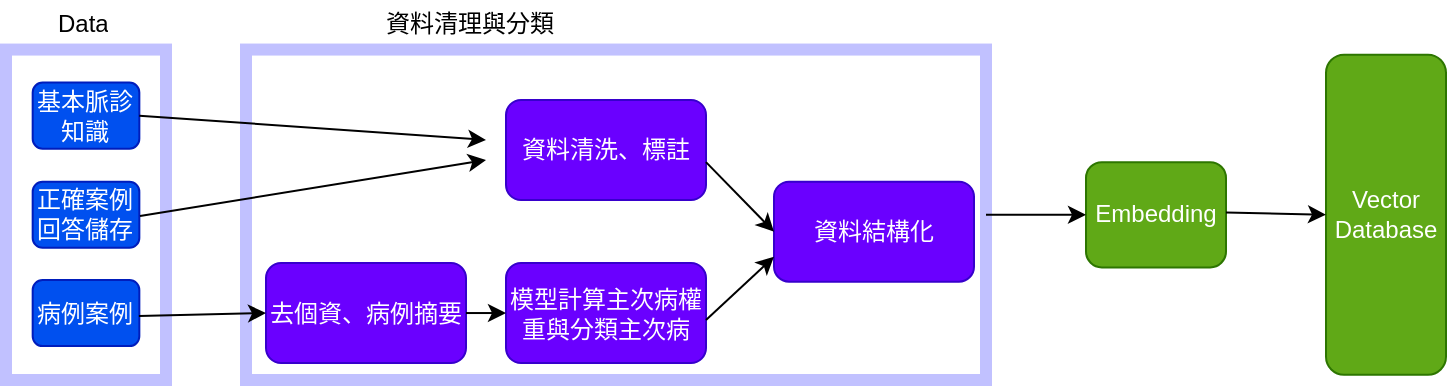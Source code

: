 <mxfile version="28.0.6">
  <diagram name="第 1 页" id="BtNhq_2UX-i7anlbKm80">
    <mxGraphModel dx="812" dy="698" grid="1" gridSize="10" guides="1" tooltips="1" connect="1" arrows="1" fold="1" page="1" pageScale="1" pageWidth="827" pageHeight="1169" math="0" shadow="0">
      <root>
        <mxCell id="0" />
        <mxCell id="1" parent="0" />
        <mxCell id="yGqx7VnE_S3cJEANsDvQ-7" value="Vector&lt;div&gt;Database&lt;/div&gt;" style="rounded=1;whiteSpace=wrap;html=1;fillColor=#60a917;fontColor=#ffffff;strokeColor=#2D7600;" vertex="1" parent="1">
          <mxGeometry x="690" y="197.38" width="60" height="160" as="geometry" />
        </mxCell>
        <mxCell id="yGqx7VnE_S3cJEANsDvQ-5" value="" style="rounded=0;whiteSpace=wrap;html=1;opacity=30;strokeColor=#3333FF;strokeWidth=6;" vertex="1" parent="1">
          <mxGeometry x="30" y="194.783" width="80" height="165.217" as="geometry" />
        </mxCell>
        <mxCell id="yGqx7VnE_S3cJEANsDvQ-2" value="基本脈診知識" style="rounded=1;whiteSpace=wrap;html=1;fillColor=#0050ef;fontColor=#ffffff;strokeColor=#001DBC;" vertex="1" parent="1">
          <mxGeometry x="43.333" y="211.304" width="53.333" height="33.043" as="geometry" />
        </mxCell>
        <mxCell id="yGqx7VnE_S3cJEANsDvQ-3" value="病例案例" style="rounded=1;whiteSpace=wrap;html=1;fillColor=#0050ef;fontColor=#ffffff;strokeColor=#001DBC;" vertex="1" parent="1">
          <mxGeometry x="43.333" y="310.0" width="53.333" height="33.043" as="geometry" />
        </mxCell>
        <mxCell id="yGqx7VnE_S3cJEANsDvQ-4" value="正確案例&lt;div&gt;回答儲存&lt;/div&gt;" style="rounded=1;whiteSpace=wrap;html=1;fillColor=#0050ef;fontColor=#ffffff;strokeColor=#001DBC;" vertex="1" parent="1">
          <mxGeometry x="43.333" y="260.865" width="53.333" height="33.043" as="geometry" />
        </mxCell>
        <mxCell id="yGqx7VnE_S3cJEANsDvQ-6" value="Data" style="text;strokeColor=none;fillColor=none;align=left;verticalAlign=middle;spacingLeft=4;spacingRight=4;overflow=hidden;points=[[0,0.5],[1,0.5]];portConstraint=eastwest;rotatable=0;whiteSpace=wrap;html=1;" vertex="1" parent="1">
          <mxGeometry x="50" y="170" width="40" height="24.78" as="geometry" />
        </mxCell>
        <mxCell id="yGqx7VnE_S3cJEANsDvQ-22" value="" style="rounded=0;whiteSpace=wrap;html=1;opacity=30;strokeColor=#3333FF;strokeWidth=6;" vertex="1" parent="1">
          <mxGeometry x="150" y="194.78" width="370" height="165.22" as="geometry" />
        </mxCell>
        <mxCell id="yGqx7VnE_S3cJEANsDvQ-12" value="去個資、病例摘要" style="rounded=1;whiteSpace=wrap;html=1;fillColor=#6a00ff;fontColor=#ffffff;strokeColor=#3700CC;" vertex="1" parent="1">
          <mxGeometry x="160" y="301.52" width="100" height="50" as="geometry" />
        </mxCell>
        <mxCell id="yGqx7VnE_S3cJEANsDvQ-23" value="模型計算主次病權重與分類主次病" style="rounded=1;whiteSpace=wrap;html=1;fillColor=#6a00ff;fontColor=#ffffff;strokeColor=#3700CC;" vertex="1" parent="1">
          <mxGeometry x="280" y="301.52" width="100" height="50" as="geometry" />
        </mxCell>
        <mxCell id="yGqx7VnE_S3cJEANsDvQ-24" value="資料清理與分類" style="text;strokeColor=none;fillColor=none;align=left;verticalAlign=middle;spacingLeft=4;spacingRight=4;overflow=hidden;points=[[0,0.5],[1,0.5]];portConstraint=eastwest;rotatable=0;whiteSpace=wrap;html=1;" vertex="1" parent="1">
          <mxGeometry x="214" y="170" width="96" height="24.78" as="geometry" />
        </mxCell>
        <mxCell id="yGqx7VnE_S3cJEANsDvQ-29" value="資料結構化" style="rounded=1;whiteSpace=wrap;html=1;fillColor=#6a00ff;fontColor=#ffffff;strokeColor=#3700CC;" vertex="1" parent="1">
          <mxGeometry x="414" y="260.86" width="100" height="50" as="geometry" />
        </mxCell>
        <mxCell id="yGqx7VnE_S3cJEANsDvQ-30" value="資料清洗、標註" style="rounded=1;whiteSpace=wrap;html=1;fillColor=#6a00ff;fontColor=#ffffff;strokeColor=#3700CC;" vertex="1" parent="1">
          <mxGeometry x="280" y="220" width="100" height="50" as="geometry" />
        </mxCell>
        <mxCell id="yGqx7VnE_S3cJEANsDvQ-31" value="" style="endArrow=classic;html=1;rounded=0;exitX=1;exitY=0.5;exitDx=0;exitDy=0;" edge="1" parent="1" source="yGqx7VnE_S3cJEANsDvQ-2">
          <mxGeometry width="50" height="50" relative="1" as="geometry">
            <mxPoint x="230" y="293.91" as="sourcePoint" />
            <mxPoint x="270" y="240" as="targetPoint" />
          </mxGeometry>
        </mxCell>
        <mxCell id="yGqx7VnE_S3cJEANsDvQ-32" value="" style="endArrow=classic;html=1;rounded=0;exitX=1;exitY=0.5;exitDx=0;exitDy=0;" edge="1" parent="1">
          <mxGeometry width="50" height="50" relative="1" as="geometry">
            <mxPoint x="97" y="278" as="sourcePoint" />
            <mxPoint x="270" y="250" as="targetPoint" />
          </mxGeometry>
        </mxCell>
        <mxCell id="yGqx7VnE_S3cJEANsDvQ-33" value="" style="endArrow=classic;html=1;rounded=0;exitX=0.996;exitY=0.546;exitDx=0;exitDy=0;exitPerimeter=0;entryX=0;entryY=0.5;entryDx=0;entryDy=0;" edge="1" parent="1" source="yGqx7VnE_S3cJEANsDvQ-3" target="yGqx7VnE_S3cJEANsDvQ-12">
          <mxGeometry width="50" height="50" relative="1" as="geometry">
            <mxPoint x="110" y="360" as="sourcePoint" />
            <mxPoint x="160" y="310" as="targetPoint" />
          </mxGeometry>
        </mxCell>
        <mxCell id="yGqx7VnE_S3cJEANsDvQ-34" value="" style="endArrow=classic;html=1;rounded=0;entryX=0;entryY=0.5;entryDx=0;entryDy=0;exitX=1;exitY=0.5;exitDx=0;exitDy=0;" edge="1" parent="1" source="yGqx7VnE_S3cJEANsDvQ-12" target="yGqx7VnE_S3cJEANsDvQ-23">
          <mxGeometry width="50" height="50" relative="1" as="geometry">
            <mxPoint x="260" y="330" as="sourcePoint" />
            <mxPoint x="294" y="326.02" as="targetPoint" />
          </mxGeometry>
        </mxCell>
        <mxCell id="yGqx7VnE_S3cJEANsDvQ-35" value="" style="endArrow=classic;html=1;rounded=0;entryX=0;entryY=0.75;entryDx=0;entryDy=0;exitX=1;exitY=0.5;exitDx=0;exitDy=0;" edge="1" parent="1" target="yGqx7VnE_S3cJEANsDvQ-29">
          <mxGeometry width="50" height="50" relative="1" as="geometry">
            <mxPoint x="380" y="330" as="sourcePoint" />
            <mxPoint x="400" y="330" as="targetPoint" />
          </mxGeometry>
        </mxCell>
        <mxCell id="yGqx7VnE_S3cJEANsDvQ-37" value="Embedding" style="rounded=1;whiteSpace=wrap;html=1;fillColor=#60a917;fontColor=#ffffff;strokeColor=#2D7600;" vertex="1" parent="1">
          <mxGeometry x="570" y="251.08" width="70" height="52.61" as="geometry" />
        </mxCell>
        <mxCell id="yGqx7VnE_S3cJEANsDvQ-38" value="" style="endArrow=classic;html=1;rounded=0;exitX=1;exitY=0.5;exitDx=0;exitDy=0;entryX=0;entryY=0.5;entryDx=0;entryDy=0;" edge="1" parent="1" source="yGqx7VnE_S3cJEANsDvQ-22" target="yGqx7VnE_S3cJEANsDvQ-37">
          <mxGeometry width="50" height="50" relative="1" as="geometry">
            <mxPoint x="520" y="310" as="sourcePoint" />
            <mxPoint x="570" y="260" as="targetPoint" />
          </mxGeometry>
        </mxCell>
        <mxCell id="yGqx7VnE_S3cJEANsDvQ-39" value="" style="endArrow=classic;html=1;rounded=0;exitX=1;exitY=0.5;exitDx=0;exitDy=0;entryX=0;entryY=0.5;entryDx=0;entryDy=0;" edge="1" parent="1" target="yGqx7VnE_S3cJEANsDvQ-7">
          <mxGeometry width="50" height="50" relative="1" as="geometry">
            <mxPoint x="640" y="276.21" as="sourcePoint" />
            <mxPoint x="690" y="274.21" as="targetPoint" />
          </mxGeometry>
        </mxCell>
        <mxCell id="yGqx7VnE_S3cJEANsDvQ-41" value="" style="endArrow=classic;html=1;rounded=0;entryX=0;entryY=0.5;entryDx=0;entryDy=0;exitX=1;exitY=0.5;exitDx=0;exitDy=0;" edge="1" parent="1" target="yGqx7VnE_S3cJEANsDvQ-29">
          <mxGeometry width="50" height="50" relative="1" as="geometry">
            <mxPoint x="380" y="251.08" as="sourcePoint" />
            <mxPoint x="414" y="219.08" as="targetPoint" />
          </mxGeometry>
        </mxCell>
      </root>
    </mxGraphModel>
  </diagram>
</mxfile>
